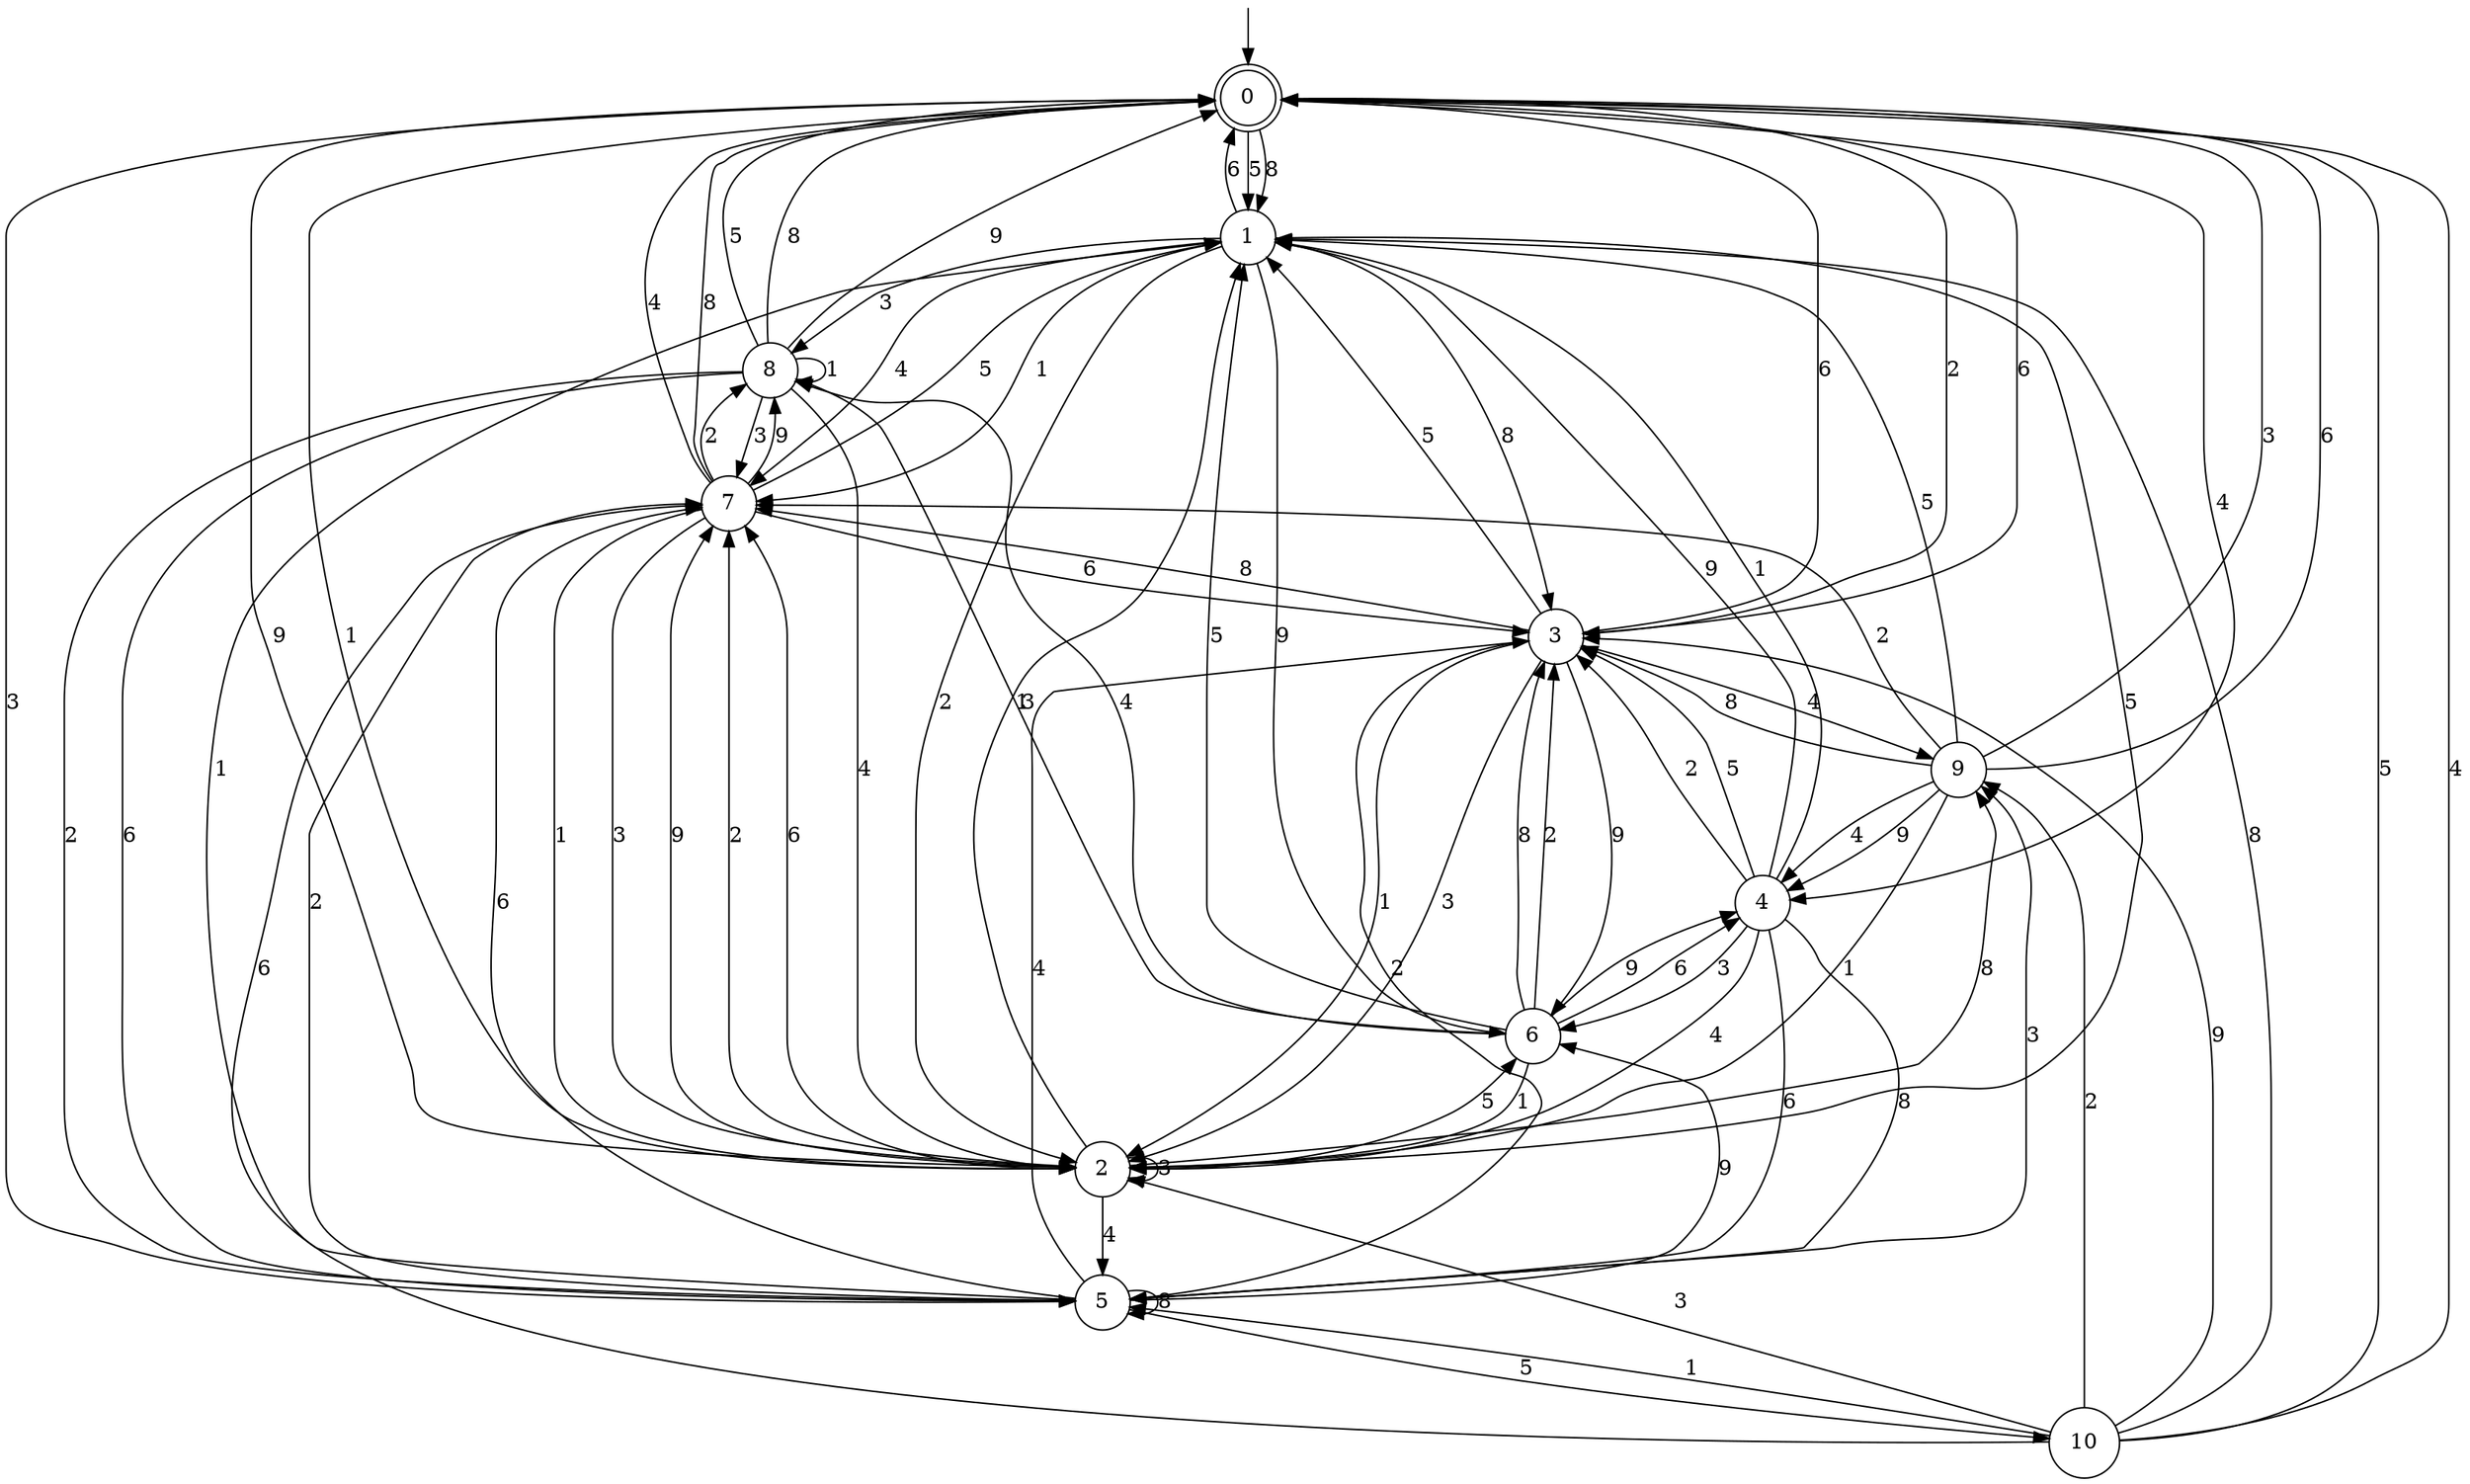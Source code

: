 digraph g {

	s0 [shape="doublecircle" label="0"];
	s1 [shape="circle" label="1"];
	s2 [shape="circle" label="2"];
	s3 [shape="circle" label="3"];
	s4 [shape="circle" label="4"];
	s5 [shape="circle" label="5"];
	s6 [shape="circle" label="6"];
	s7 [shape="circle" label="7"];
	s8 [shape="circle" label="8"];
	s9 [shape="circle" label="9"];
	s10 [shape="circle" label="10"];
	s0 -> s1 [label="5"];
	s0 -> s1 [label="8"];
	s0 -> s2 [label="9"];
	s0 -> s3 [label="2"];
	s0 -> s3 [label="6"];
	s0 -> s4 [label="4"];
	s0 -> s2 [label="1"];
	s0 -> s5 [label="3"];
	s1 -> s2 [label="5"];
	s1 -> s3 [label="8"];
	s1 -> s6 [label="9"];
	s1 -> s2 [label="2"];
	s1 -> s0 [label="6"];
	s1 -> s7 [label="4"];
	s1 -> s7 [label="1"];
	s1 -> s8 [label="3"];
	s2 -> s6 [label="5"];
	s2 -> s9 [label="8"];
	s2 -> s7 [label="9"];
	s2 -> s7 [label="2"];
	s2 -> s7 [label="6"];
	s2 -> s5 [label="4"];
	s2 -> s1 [label="1"];
	s2 -> s2 [label="3"];
	s3 -> s1 [label="5"];
	s3 -> s7 [label="8"];
	s3 -> s6 [label="9"];
	s3 -> s5 [label="2"];
	s3 -> s0 [label="6"];
	s3 -> s9 [label="4"];
	s3 -> s2 [label="1"];
	s3 -> s2 [label="3"];
	s4 -> s3 [label="5"];
	s4 -> s5 [label="8"];
	s4 -> s1 [label="9"];
	s4 -> s3 [label="2"];
	s4 -> s5 [label="6"];
	s4 -> s2 [label="4"];
	s4 -> s1 [label="1"];
	s4 -> s6 [label="3"];
	s5 -> s10 [label="5"];
	s5 -> s5 [label="8"];
	s5 -> s6 [label="9"];
	s5 -> s7 [label="2"];
	s5 -> s7 [label="6"];
	s5 -> s3 [label="4"];
	s5 -> s1 [label="1"];
	s5 -> s9 [label="3"];
	s6 -> s1 [label="5"];
	s6 -> s3 [label="8"];
	s6 -> s4 [label="9"];
	s6 -> s3 [label="2"];
	s6 -> s4 [label="6"];
	s6 -> s8 [label="4"];
	s6 -> s2 [label="1"];
	s6 -> s8 [label="3"];
	s7 -> s1 [label="5"];
	s7 -> s0 [label="8"];
	s7 -> s8 [label="9"];
	s7 -> s8 [label="2"];
	s7 -> s3 [label="6"];
	s7 -> s0 [label="4"];
	s7 -> s2 [label="1"];
	s7 -> s2 [label="3"];
	s8 -> s0 [label="5"];
	s8 -> s0 [label="8"];
	s8 -> s0 [label="9"];
	s8 -> s5 [label="2"];
	s8 -> s5 [label="6"];
	s8 -> s2 [label="4"];
	s8 -> s8 [label="1"];
	s8 -> s7 [label="3"];
	s9 -> s1 [label="5"];
	s9 -> s3 [label="8"];
	s9 -> s4 [label="9"];
	s9 -> s7 [label="2"];
	s9 -> s0 [label="6"];
	s9 -> s4 [label="4"];
	s9 -> s2 [label="1"];
	s9 -> s0 [label="3"];
	s10 -> s0 [label="5"];
	s10 -> s1 [label="8"];
	s10 -> s3 [label="9"];
	s10 -> s9 [label="2"];
	s10 -> s7 [label="6"];
	s10 -> s0 [label="4"];
	s10 -> s5 [label="1"];
	s10 -> s2 [label="3"];

__start0 [label="" shape="none" width="0" height="0"];
__start0 -> s0;

}
